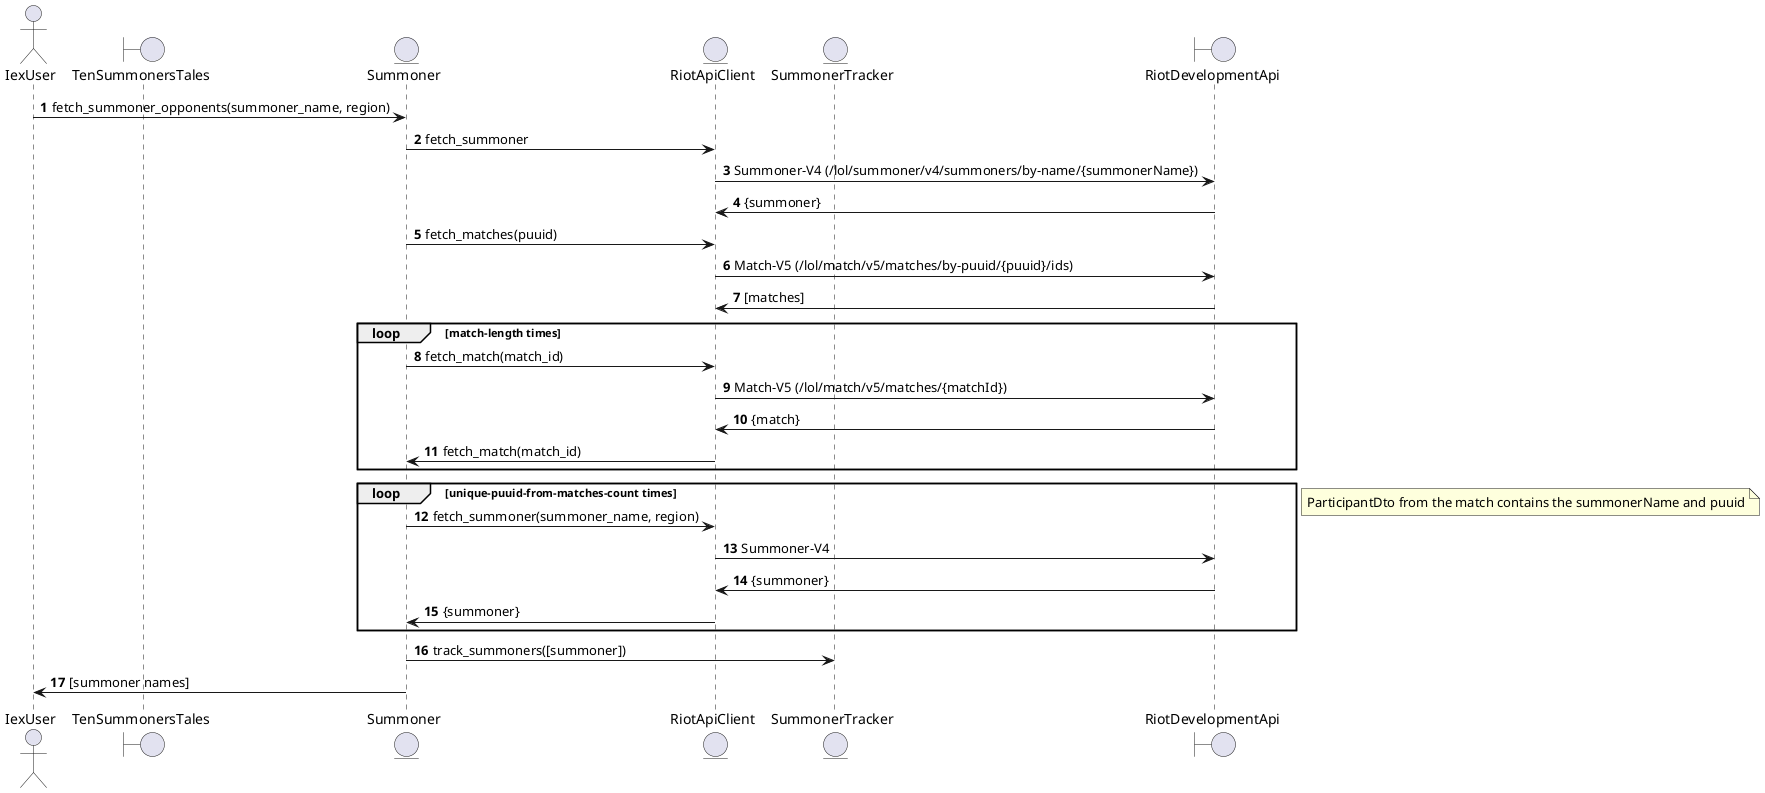@startuml
'https://plantuml.com/sequence-diagram

autonumber

actor IexUser
boundary TenSummonersTales
entity Summoner
entity RiotApiClient
entity SummonerTracker
boundary RiotDevelopmentApi

IexUser -> Summoner : fetch_summoner_opponents(summoner_name, region)
Summoner -> RiotApiClient : fetch_summoner
RiotApiClient -> RiotDevelopmentApi : Summoner-V4 (/lol/summoner/v4/summoners/by-name/{summonerName})
RiotApiClient <- RiotDevelopmentApi : {summoner}
Summoner -> RiotApiClient : fetch_matches(puuid)
RiotApiClient -> RiotDevelopmentApi : Match-V5 (/lol/match/v5/matches/by-puuid/{puuid}/ids)
RiotApiClient <- RiotDevelopmentApi : [matches]

loop match-length times
  Summoner -> RiotApiClient : fetch_match(match_id)
  RiotApiClient -> RiotDevelopmentApi : Match-V5 (/lol/match/v5/matches/{matchId})
  RiotApiClient <- RiotDevelopmentApi : {match}
  Summoner <- RiotApiClient : fetch_match(match_id)
end

loop unique-puuid-from-matches-count times
  Summoner -> RiotApiClient : fetch_summoner(summoner_name, region)
  RiotApiClient -> RiotDevelopmentApi : Summoner-V4
  RiotApiClient <- RiotDevelopmentApi : {summoner}
  Summoner <- RiotApiClient : {summoner}
end
note left : ParticipantDto from the match contains the summonerName and puuid

Summoner -> SummonerTracker : track_summoners([summoner])

IexUser <- Summoner : [summoner names]

@enduml

